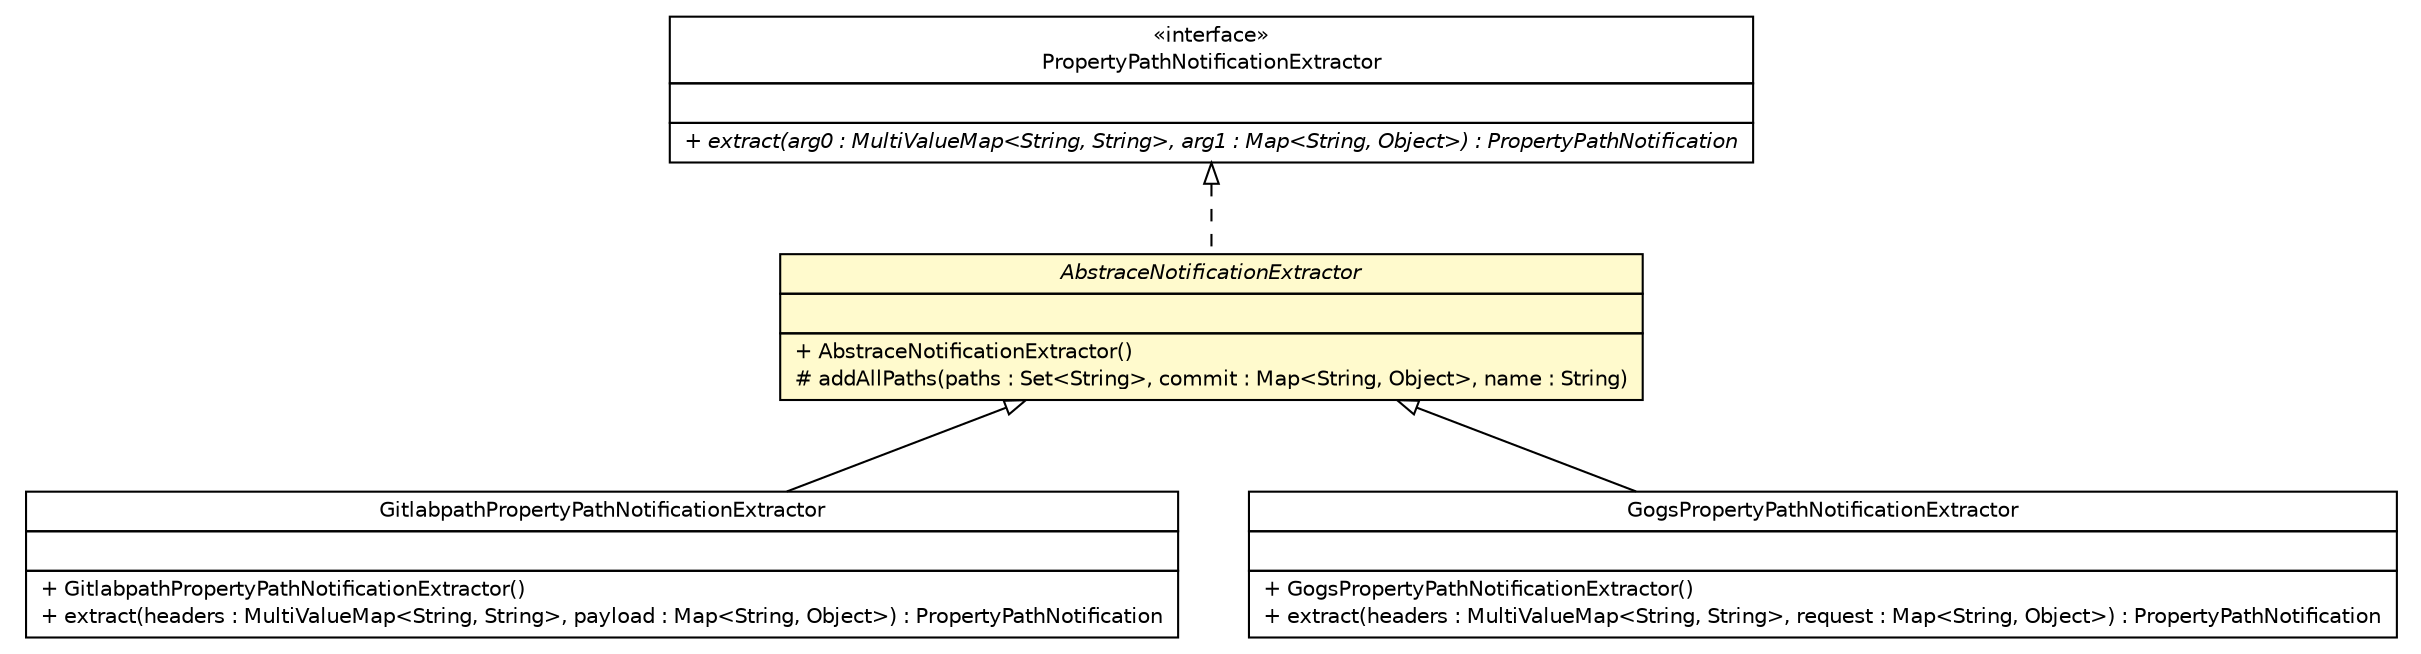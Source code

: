 #!/usr/local/bin/dot
#
# Class diagram 
# Generated by UMLGraph version R5_6-24-gf6e263 (http://www.umlgraph.org/)
#

digraph G {
	edge [fontname="Helvetica",fontsize=10,labelfontname="Helvetica",labelfontsize=10];
	node [fontname="Helvetica",fontsize=10,shape=plaintext];
	nodesep=0.25;
	ranksep=0.5;
	// com.yirendai.oss.environment.configserver.AbstraceNotificationExtractor
	c33 [label=<<table title="com.yirendai.oss.environment.configserver.AbstraceNotificationExtractor" border="0" cellborder="1" cellspacing="0" cellpadding="2" port="p" bgcolor="lemonChiffon" href="./AbstraceNotificationExtractor.html">
		<tr><td><table border="0" cellspacing="0" cellpadding="1">
<tr><td align="center" balign="center"><font face="Helvetica-Oblique"> AbstraceNotificationExtractor </font></td></tr>
		</table></td></tr>
		<tr><td><table border="0" cellspacing="0" cellpadding="1">
<tr><td align="left" balign="left">  </td></tr>
		</table></td></tr>
		<tr><td><table border="0" cellspacing="0" cellpadding="1">
<tr><td align="left" balign="left"> + AbstraceNotificationExtractor() </td></tr>
<tr><td align="left" balign="left"> # addAllPaths(paths : Set&lt;String&gt;, commit : Map&lt;String, Object&gt;, name : String) </td></tr>
		</table></td></tr>
		</table>>, URL="./AbstraceNotificationExtractor.html", fontname="Helvetica", fontcolor="black", fontsize=10.0];
	// com.yirendai.oss.environment.configserver.GitlabpathPropertyPathNotificationExtractor
	c43 [label=<<table title="com.yirendai.oss.environment.configserver.GitlabpathPropertyPathNotificationExtractor" border="0" cellborder="1" cellspacing="0" cellpadding="2" port="p" href="./GitlabpathPropertyPathNotificationExtractor.html">
		<tr><td><table border="0" cellspacing="0" cellpadding="1">
<tr><td align="center" balign="center"> GitlabpathPropertyPathNotificationExtractor </td></tr>
		</table></td></tr>
		<tr><td><table border="0" cellspacing="0" cellpadding="1">
<tr><td align="left" balign="left">  </td></tr>
		</table></td></tr>
		<tr><td><table border="0" cellspacing="0" cellpadding="1">
<tr><td align="left" balign="left"> + GitlabpathPropertyPathNotificationExtractor() </td></tr>
<tr><td align="left" balign="left"> + extract(headers : MultiValueMap&lt;String, String&gt;, payload : Map&lt;String, Object&gt;) : PropertyPathNotification </td></tr>
		</table></td></tr>
		</table>>, URL="./GitlabpathPropertyPathNotificationExtractor.html", fontname="Helvetica", fontcolor="black", fontsize=10.0];
	// com.yirendai.oss.environment.configserver.GogsPropertyPathNotificationExtractor
	c73 [label=<<table title="com.yirendai.oss.environment.configserver.GogsPropertyPathNotificationExtractor" border="0" cellborder="1" cellspacing="0" cellpadding="2" port="p" href="./GogsPropertyPathNotificationExtractor.html">
		<tr><td><table border="0" cellspacing="0" cellpadding="1">
<tr><td align="center" balign="center"> GogsPropertyPathNotificationExtractor </td></tr>
		</table></td></tr>
		<tr><td><table border="0" cellspacing="0" cellpadding="1">
<tr><td align="left" balign="left">  </td></tr>
		</table></td></tr>
		<tr><td><table border="0" cellspacing="0" cellpadding="1">
<tr><td align="left" balign="left"> + GogsPropertyPathNotificationExtractor() </td></tr>
<tr><td align="left" balign="left"> + extract(headers : MultiValueMap&lt;String, String&gt;, request : Map&lt;String, Object&gt;) : PropertyPathNotification </td></tr>
		</table></td></tr>
		</table>>, URL="./GogsPropertyPathNotificationExtractor.html", fontname="Helvetica", fontcolor="black", fontsize=10.0];
	//com.yirendai.oss.environment.configserver.AbstraceNotificationExtractor implements org.springframework.cloud.config.monitor.PropertyPathNotificationExtractor
	c79:p -> c33:p [dir=back,arrowtail=empty,style=dashed];
	//com.yirendai.oss.environment.configserver.GitlabpathPropertyPathNotificationExtractor extends com.yirendai.oss.environment.configserver.AbstraceNotificationExtractor
	c33:p -> c43:p [dir=back,arrowtail=empty];
	//com.yirendai.oss.environment.configserver.GogsPropertyPathNotificationExtractor extends com.yirendai.oss.environment.configserver.AbstraceNotificationExtractor
	c33:p -> c73:p [dir=back,arrowtail=empty];
	// org.springframework.cloud.config.monitor.PropertyPathNotificationExtractor
	c79 [label=<<table title="org.springframework.cloud.config.monitor.PropertyPathNotificationExtractor" border="0" cellborder="1" cellspacing="0" cellpadding="2" port="p" href="http://java.sun.com/j2se/1.4.2/docs/api/org/springframework/cloud/config/monitor/PropertyPathNotificationExtractor.html">
		<tr><td><table border="0" cellspacing="0" cellpadding="1">
<tr><td align="center" balign="center"> &#171;interface&#187; </td></tr>
<tr><td align="center" balign="center"> PropertyPathNotificationExtractor </td></tr>
		</table></td></tr>
		<tr><td><table border="0" cellspacing="0" cellpadding="1">
<tr><td align="left" balign="left">  </td></tr>
		</table></td></tr>
		<tr><td><table border="0" cellspacing="0" cellpadding="1">
<tr><td align="left" balign="left"><font face="Helvetica-Oblique" point-size="10.0"> + extract(arg0 : MultiValueMap&lt;String, String&gt;, arg1 : Map&lt;String, Object&gt;) : PropertyPathNotification </font></td></tr>
		</table></td></tr>
		</table>>, URL="http://java.sun.com/j2se/1.4.2/docs/api/org/springframework/cloud/config/monitor/PropertyPathNotificationExtractor.html", fontname="Helvetica", fontcolor="black", fontsize=10.0];
}


